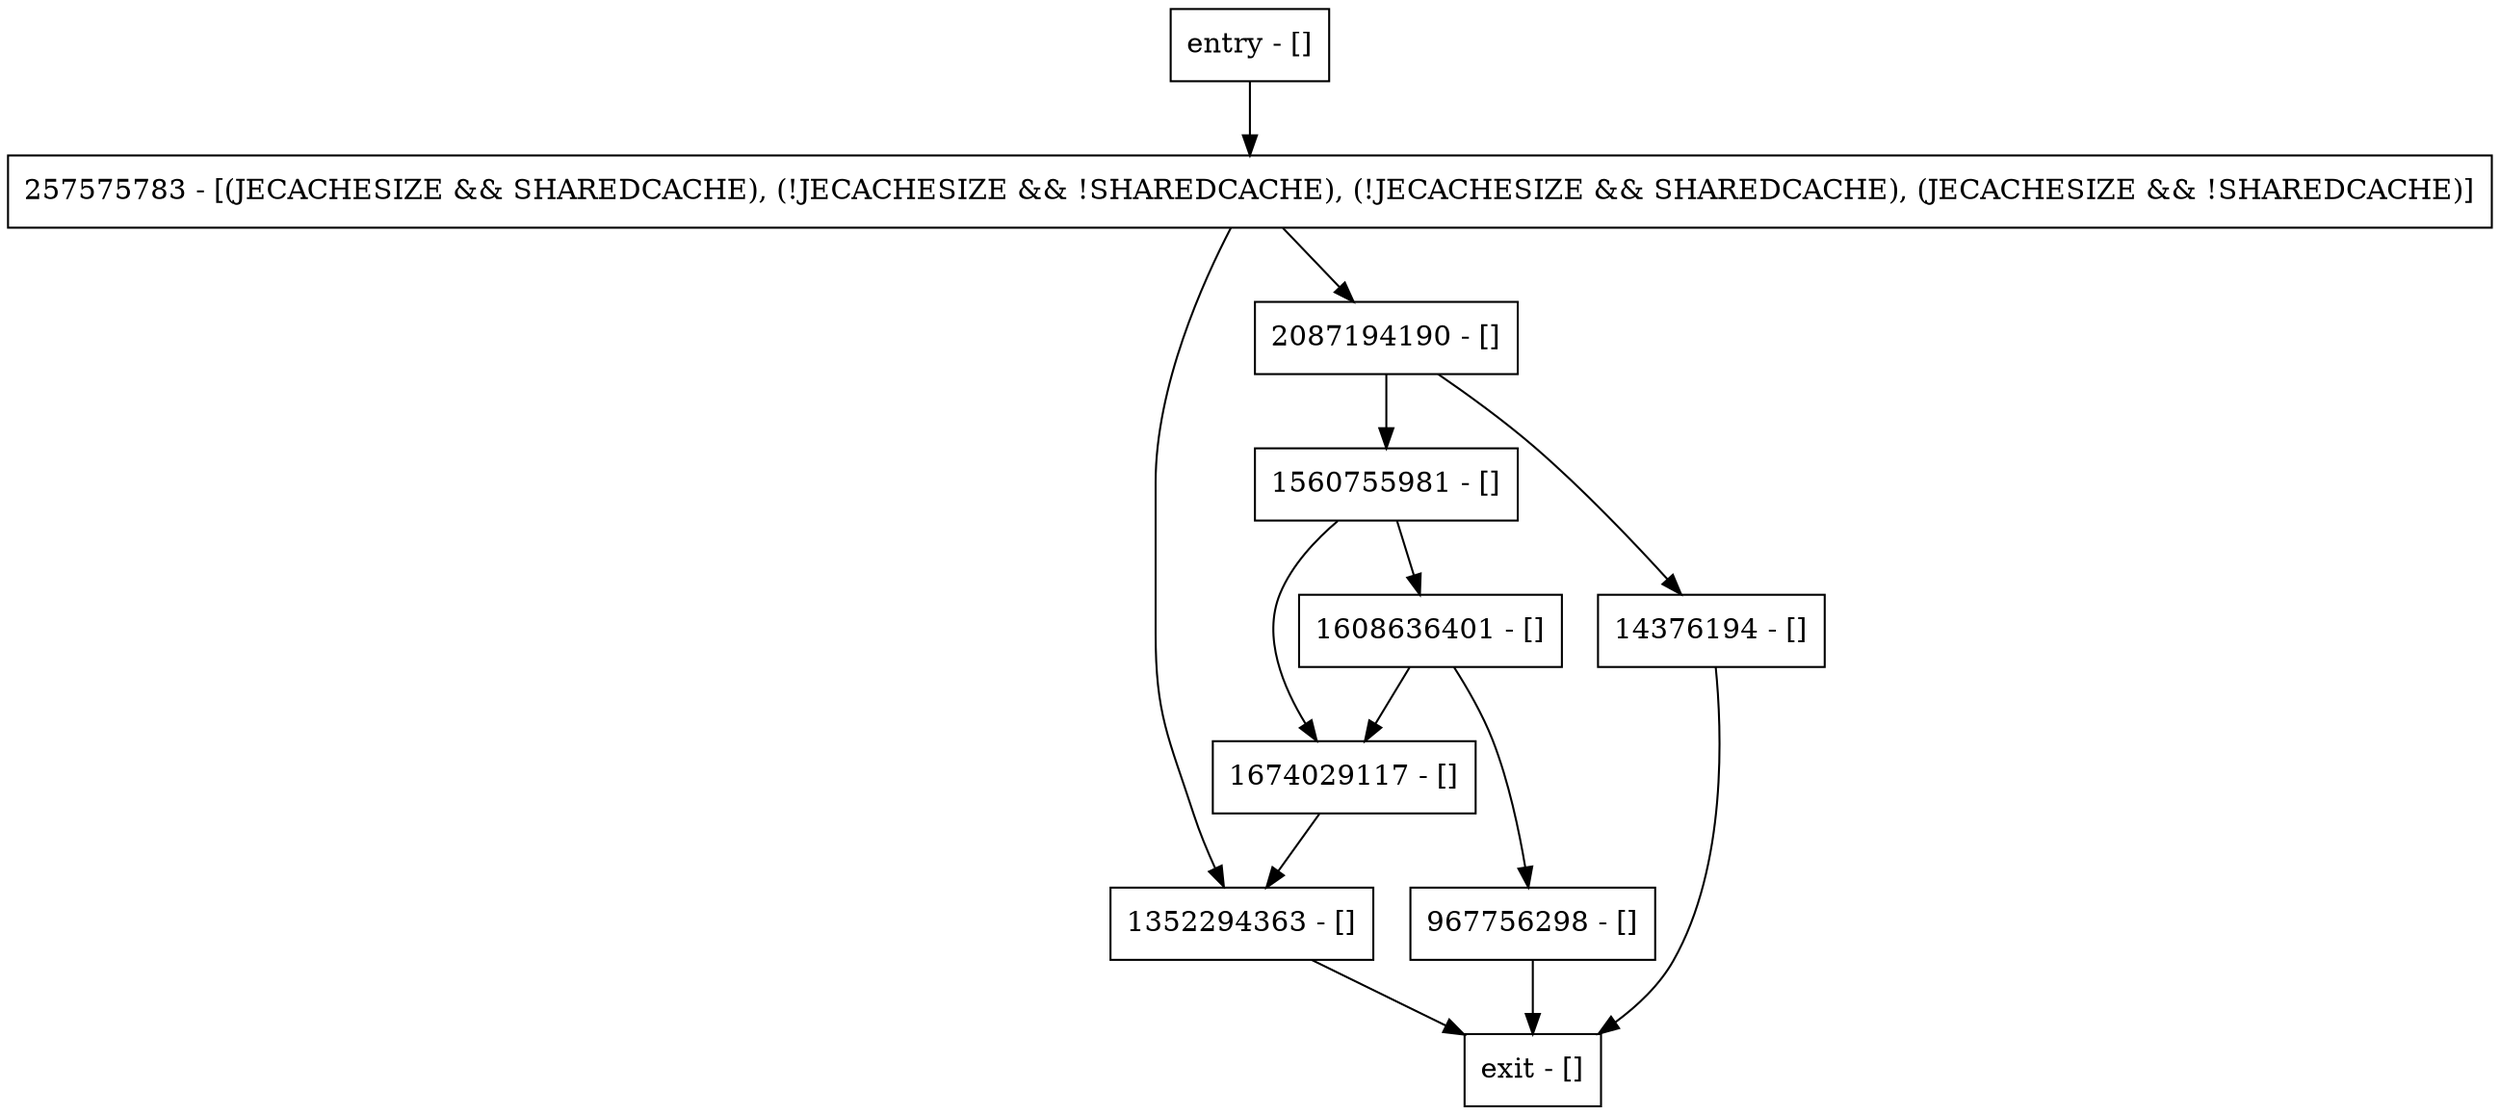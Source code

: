 digraph finishAdditionOfSharedCacheEnv {
node [shape=record];
257575783 [label="257575783 - [(JECACHESIZE && SHAREDCACHE), (!JECACHESIZE && !SHAREDCACHE), (!JECACHESIZE && SHAREDCACHE), (JECACHESIZE && !SHAREDCACHE)]"];
entry [label="entry - []"];
exit [label="exit - []"];
967756298 [label="967756298 - []"];
1674029117 [label="1674029117 - []"];
1352294363 [label="1352294363 - []"];
2087194190 [label="2087194190 - []"];
14376194 [label="14376194 - []"];
1608636401 [label="1608636401 - []"];
1560755981 [label="1560755981 - []"];
entry;
exit;
257575783 -> 1352294363;
257575783 -> 2087194190;
entry -> 257575783;
967756298 -> exit;
1674029117 -> 1352294363;
1352294363 -> exit;
2087194190 -> 14376194;
2087194190 -> 1560755981;
14376194 -> exit;
1608636401 -> 967756298;
1608636401 -> 1674029117;
1560755981 -> 1674029117;
1560755981 -> 1608636401;
}
